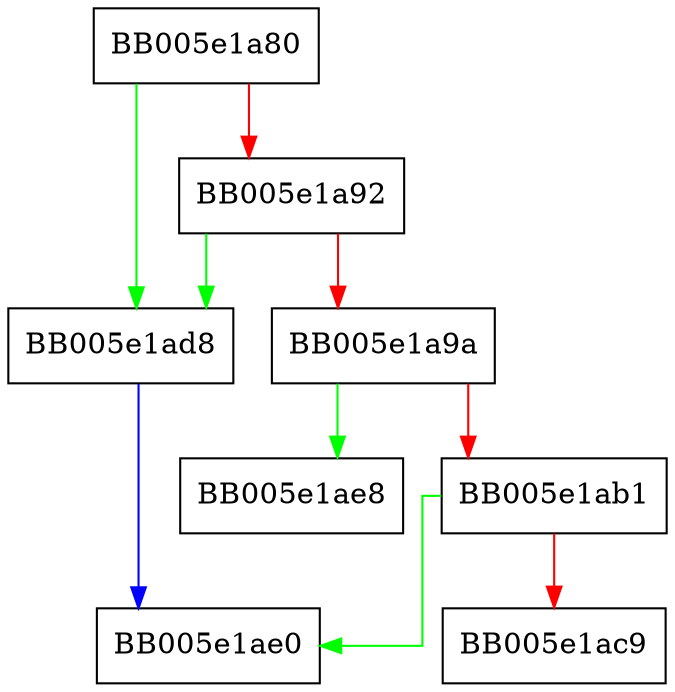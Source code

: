 digraph ossl_ffc_validate_private_key {
  node [shape="box"];
  graph [splines=ortho];
  BB005e1a80 -> BB005e1ad8 [color="green"];
  BB005e1a80 -> BB005e1a92 [color="red"];
  BB005e1a92 -> BB005e1ad8 [color="green"];
  BB005e1a92 -> BB005e1a9a [color="red"];
  BB005e1a9a -> BB005e1ae8 [color="green"];
  BB005e1a9a -> BB005e1ab1 [color="red"];
  BB005e1ab1 -> BB005e1ae0 [color="green"];
  BB005e1ab1 -> BB005e1ac9 [color="red"];
  BB005e1ad8 -> BB005e1ae0 [color="blue"];
}